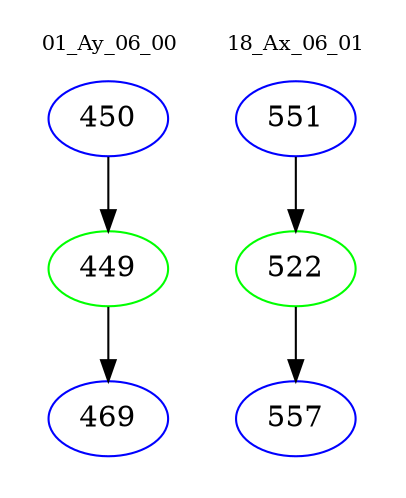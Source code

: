 digraph{
subgraph cluster_0 {
color = white
label = "01_Ay_06_00";
fontsize=10;
T0_450 [label="450", color="blue"]
T0_450 -> T0_449 [color="black"]
T0_449 [label="449", color="green"]
T0_449 -> T0_469 [color="black"]
T0_469 [label="469", color="blue"]
}
subgraph cluster_1 {
color = white
label = "18_Ax_06_01";
fontsize=10;
T1_551 [label="551", color="blue"]
T1_551 -> T1_522 [color="black"]
T1_522 [label="522", color="green"]
T1_522 -> T1_557 [color="black"]
T1_557 [label="557", color="blue"]
}
}
